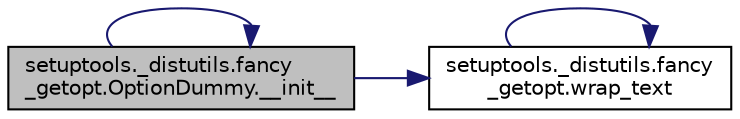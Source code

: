 digraph "setuptools._distutils.fancy_getopt.OptionDummy.__init__"
{
 // LATEX_PDF_SIZE
  edge [fontname="Helvetica",fontsize="10",labelfontname="Helvetica",labelfontsize="10"];
  node [fontname="Helvetica",fontsize="10",shape=record];
  rankdir="LR";
  Node1 [label="setuptools._distutils.fancy\l_getopt.OptionDummy.__init__",height=0.2,width=0.4,color="black", fillcolor="grey75", style="filled", fontcolor="black",tooltip=" "];
  Node1 -> Node1 [color="midnightblue",fontsize="10",style="solid",fontname="Helvetica"];
  Node1 -> Node2 [color="midnightblue",fontsize="10",style="solid",fontname="Helvetica"];
  Node2 [label="setuptools._distutils.fancy\l_getopt.wrap_text",height=0.2,width=0.4,color="black", fillcolor="white", style="filled",URL="$d0/d13/namespacesetuptools_1_1__distutils_1_1fancy__getopt.html#aa01c8d3e0a2fd41fefc32875efe1215a",tooltip=" "];
  Node2 -> Node2 [color="midnightblue",fontsize="10",style="solid",fontname="Helvetica"];
}
